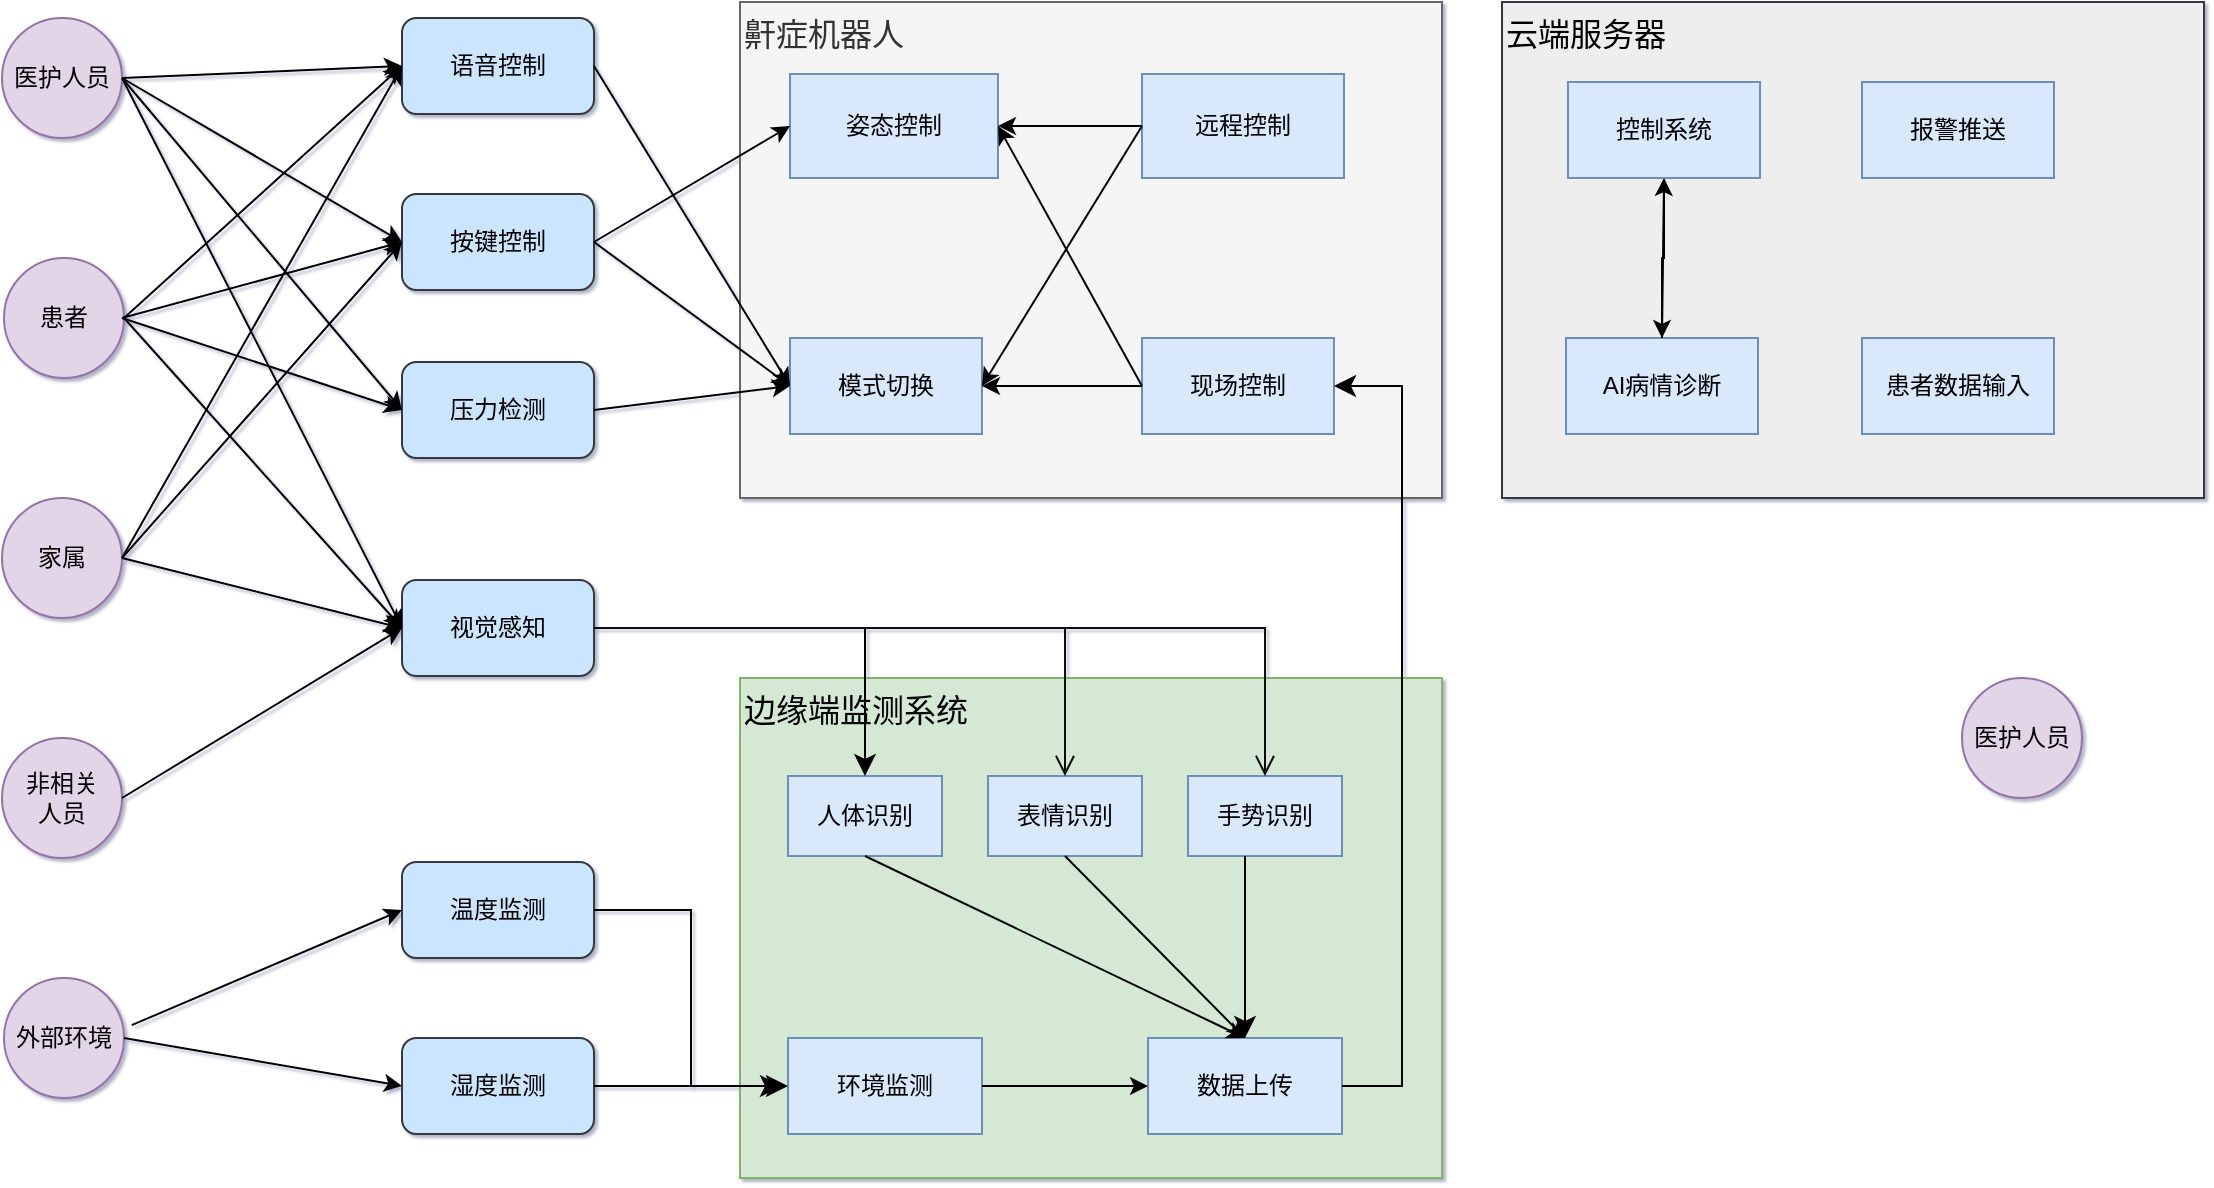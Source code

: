 <mxfile version="26.1.1">
  <diagram name="Page-1" id="c7558073-3199-34d8-9f00-42111426c3f3">
    <mxGraphModel dx="1311" dy="642" grid="1" gridSize="10" guides="1" tooltips="1" connect="1" arrows="1" fold="1" page="1" pageScale="1" pageWidth="1169" pageHeight="1654" background="none" math="0" shadow="1">
      <root>
        <mxCell id="0" />
        <mxCell id="1" parent="0" />
        <mxCell id="SXDvE0RAGK1XXc-n6YuC-122" value="&lt;font style=&quot;font-size: 16px;&quot;&gt;边缘端监测系统&lt;/font&gt;" style="rounded=0;whiteSpace=wrap;html=1;fillColor=#d5e8d4;strokeColor=#82b366;align=left;verticalAlign=top;" vertex="1" parent="1">
          <mxGeometry x="569" y="480" width="351" height="250" as="geometry" />
        </mxCell>
        <mxCell id="SXDvE0RAGK1XXc-n6YuC-111" value="&lt;font style=&quot;font-size: 16px;&quot;&gt;鼾症机器人&lt;/font&gt;" style="rounded=0;whiteSpace=wrap;html=1;fillColor=#f5f5f5;fontColor=#333333;strokeColor=#666666;align=left;verticalAlign=top;" vertex="1" parent="1">
          <mxGeometry x="569" y="142" width="351" height="248" as="geometry" />
        </mxCell>
        <mxCell id="SXDvE0RAGK1XXc-n6YuC-97" value="医护人员" style="ellipse;whiteSpace=wrap;html=1;aspect=fixed;fillColor=#e1d5e7;strokeColor=#9673a6;" vertex="1" parent="1">
          <mxGeometry x="200" y="150" width="60" height="60" as="geometry" />
        </mxCell>
        <mxCell id="SXDvE0RAGK1XXc-n6YuC-98" value="家属" style="ellipse;whiteSpace=wrap;html=1;aspect=fixed;fillColor=#e1d5e7;strokeColor=#9673a6;" vertex="1" parent="1">
          <mxGeometry x="200" y="390" width="60" height="60" as="geometry" />
        </mxCell>
        <mxCell id="SXDvE0RAGK1XXc-n6YuC-99" value="患者" style="ellipse;whiteSpace=wrap;html=1;aspect=fixed;fillColor=#e1d5e7;strokeColor=#9673a6;" vertex="1" parent="1">
          <mxGeometry x="201" y="270" width="60" height="60" as="geometry" />
        </mxCell>
        <mxCell id="SXDvE0RAGK1XXc-n6YuC-100" value="&lt;div&gt;非相关&lt;/div&gt;&lt;div&gt;人员&lt;/div&gt;" style="ellipse;whiteSpace=wrap;html=1;aspect=fixed;fillColor=#e1d5e7;strokeColor=#9673a6;" vertex="1" parent="1">
          <mxGeometry x="200" y="510" width="60" height="60" as="geometry" />
        </mxCell>
        <mxCell id="SXDvE0RAGK1XXc-n6YuC-101" value="外部环境" style="ellipse;whiteSpace=wrap;html=1;aspect=fixed;fillColor=#e1d5e7;strokeColor=#9673a6;" vertex="1" parent="1">
          <mxGeometry x="201" y="630" width="60" height="60" as="geometry" />
        </mxCell>
        <mxCell id="SXDvE0RAGK1XXc-n6YuC-102" value="语音控制" style="rounded=1;whiteSpace=wrap;html=1;fillColor=#cce5ff;strokeColor=#36393d;" vertex="1" parent="1">
          <mxGeometry x="400" y="150" width="96" height="48" as="geometry" />
        </mxCell>
        <mxCell id="SXDvE0RAGK1XXc-n6YuC-103" value="按键控制" style="rounded=1;whiteSpace=wrap;html=1;fillColor=#cce5ff;strokeColor=#36393d;" vertex="1" parent="1">
          <mxGeometry x="400" y="238" width="96" height="48" as="geometry" />
        </mxCell>
        <mxCell id="SXDvE0RAGK1XXc-n6YuC-104" value="压力检测" style="rounded=1;whiteSpace=wrap;html=1;fillColor=#cce5ff;strokeColor=#36393d;" vertex="1" parent="1">
          <mxGeometry x="400" y="322" width="96" height="48" as="geometry" />
        </mxCell>
        <mxCell id="SXDvE0RAGK1XXc-n6YuC-105" value="&lt;div&gt;视觉感知&lt;/div&gt;" style="rounded=1;whiteSpace=wrap;html=1;fillColor=#cce5ff;strokeColor=#36393d;" vertex="1" parent="1">
          <mxGeometry x="400" y="431" width="96" height="48" as="geometry" />
        </mxCell>
        <mxCell id="SXDvE0RAGK1XXc-n6YuC-106" value="温度监测" style="rounded=1;whiteSpace=wrap;html=1;fillColor=#cce5ff;strokeColor=#36393d;" vertex="1" parent="1">
          <mxGeometry x="400" y="572" width="96" height="48" as="geometry" />
        </mxCell>
        <mxCell id="SXDvE0RAGK1XXc-n6YuC-107" value="湿度监测" style="rounded=1;whiteSpace=wrap;html=1;fillColor=#cce5ff;strokeColor=#36393d;" vertex="1" parent="1">
          <mxGeometry x="400" y="660" width="96" height="48" as="geometry" />
        </mxCell>
        <mxCell id="SXDvE0RAGK1XXc-n6YuC-109" value="姿态控制" style="rounded=0;whiteSpace=wrap;html=1;fillColor=#dae8fc;strokeColor=#6c8ebf;" vertex="1" parent="1">
          <mxGeometry x="594" y="178" width="104" height="52" as="geometry" />
        </mxCell>
        <mxCell id="SXDvE0RAGK1XXc-n6YuC-114" value="远程控制" style="rounded=0;whiteSpace=wrap;html=1;fillColor=#dae8fc;strokeColor=#6c8ebf;" vertex="1" parent="1">
          <mxGeometry x="770" y="178" width="101" height="52" as="geometry" />
        </mxCell>
        <mxCell id="SXDvE0RAGK1XXc-n6YuC-116" value="现场控制" style="rounded=0;whiteSpace=wrap;html=1;fillColor=#dae8fc;strokeColor=#6c8ebf;" vertex="1" parent="1">
          <mxGeometry x="770" y="310" width="96" height="48" as="geometry" />
        </mxCell>
        <mxCell id="SXDvE0RAGK1XXc-n6YuC-117" value="模式切换" style="rounded=0;whiteSpace=wrap;html=1;fillColor=#dae8fc;strokeColor=#6c8ebf;" vertex="1" parent="1">
          <mxGeometry x="594" y="310" width="96" height="48" as="geometry" />
        </mxCell>
        <mxCell id="SXDvE0RAGK1XXc-n6YuC-118" value="人体识别" style="rounded=0;whiteSpace=wrap;html=1;fillColor=#dae8fc;strokeColor=#6c8ebf;" vertex="1" parent="1">
          <mxGeometry x="593" y="529" width="77" height="40" as="geometry" />
        </mxCell>
        <mxCell id="SXDvE0RAGK1XXc-n6YuC-120" value="&lt;div&gt;环境监测&lt;/div&gt;" style="rounded=0;whiteSpace=wrap;html=1;fillColor=#dae8fc;strokeColor=#6c8ebf;" vertex="1" parent="1">
          <mxGeometry x="593" y="660" width="97" height="48" as="geometry" />
        </mxCell>
        <mxCell id="SXDvE0RAGK1XXc-n6YuC-121" value="数据上传" style="rounded=0;whiteSpace=wrap;html=1;fillColor=#dae8fc;strokeColor=#6c8ebf;" vertex="1" parent="1">
          <mxGeometry x="773" y="660" width="97" height="48" as="geometry" />
        </mxCell>
        <mxCell id="SXDvE0RAGK1XXc-n6YuC-124" value="表情识别" style="rounded=0;whiteSpace=wrap;html=1;fillColor=#dae8fc;strokeColor=#6c8ebf;" vertex="1" parent="1">
          <mxGeometry x="693" y="529" width="77" height="40" as="geometry" />
        </mxCell>
        <mxCell id="SXDvE0RAGK1XXc-n6YuC-125" value="手势识别" style="rounded=0;whiteSpace=wrap;html=1;fillColor=#dae8fc;strokeColor=#6c8ebf;" vertex="1" parent="1">
          <mxGeometry x="793" y="529" width="77" height="40" as="geometry" />
        </mxCell>
        <mxCell id="SXDvE0RAGK1XXc-n6YuC-129" value="" style="endArrow=classic;html=1;rounded=0;exitX=1;exitY=0.5;exitDx=0;exitDy=0;entryX=0;entryY=0.5;entryDx=0;entryDy=0;" edge="1" parent="1" source="SXDvE0RAGK1XXc-n6YuC-97" target="SXDvE0RAGK1XXc-n6YuC-102">
          <mxGeometry width="50" height="50" relative="1" as="geometry">
            <mxPoint x="600" y="430" as="sourcePoint" />
            <mxPoint x="650" y="380" as="targetPoint" />
          </mxGeometry>
        </mxCell>
        <mxCell id="SXDvE0RAGK1XXc-n6YuC-130" value="" style="endArrow=classic;html=1;rounded=0;exitX=1;exitY=0.5;exitDx=0;exitDy=0;entryX=0;entryY=0.5;entryDx=0;entryDy=0;" edge="1" parent="1" source="SXDvE0RAGK1XXc-n6YuC-97" target="SXDvE0RAGK1XXc-n6YuC-103">
          <mxGeometry width="50" height="50" relative="1" as="geometry">
            <mxPoint x="290" y="200" as="sourcePoint" />
            <mxPoint x="410" y="190" as="targetPoint" />
          </mxGeometry>
        </mxCell>
        <mxCell id="SXDvE0RAGK1XXc-n6YuC-131" value="" style="endArrow=classic;html=1;rounded=0;entryX=0;entryY=0.5;entryDx=0;entryDy=0;" edge="1" parent="1" target="SXDvE0RAGK1XXc-n6YuC-104">
          <mxGeometry width="50" height="50" relative="1" as="geometry">
            <mxPoint x="260" y="180" as="sourcePoint" />
            <mxPoint x="420" y="200" as="targetPoint" />
          </mxGeometry>
        </mxCell>
        <mxCell id="SXDvE0RAGK1XXc-n6YuC-132" value="" style="endArrow=classic;html=1;rounded=0;entryX=0;entryY=0.5;entryDx=0;entryDy=0;" edge="1" parent="1" target="SXDvE0RAGK1XXc-n6YuC-105">
          <mxGeometry width="50" height="50" relative="1" as="geometry">
            <mxPoint x="260" y="180" as="sourcePoint" />
            <mxPoint x="430" y="210" as="targetPoint" />
          </mxGeometry>
        </mxCell>
        <mxCell id="SXDvE0RAGK1XXc-n6YuC-133" value="" style="endArrow=classic;html=1;rounded=0;exitX=1;exitY=0.5;exitDx=0;exitDy=0;entryX=0;entryY=0.5;entryDx=0;entryDy=0;" edge="1" parent="1" source="SXDvE0RAGK1XXc-n6YuC-99" target="SXDvE0RAGK1XXc-n6YuC-102">
          <mxGeometry width="50" height="50" relative="1" as="geometry">
            <mxPoint x="320" y="230" as="sourcePoint" />
            <mxPoint x="440" y="220" as="targetPoint" />
          </mxGeometry>
        </mxCell>
        <mxCell id="SXDvE0RAGK1XXc-n6YuC-134" value="" style="endArrow=classic;html=1;rounded=0;entryX=0;entryY=0.5;entryDx=0;entryDy=0;" edge="1" parent="1" target="SXDvE0RAGK1XXc-n6YuC-103">
          <mxGeometry width="50" height="50" relative="1" as="geometry">
            <mxPoint x="260" y="300" as="sourcePoint" />
            <mxPoint x="450" y="230" as="targetPoint" />
          </mxGeometry>
        </mxCell>
        <mxCell id="SXDvE0RAGK1XXc-n6YuC-135" value="" style="endArrow=classic;html=1;rounded=0;entryX=0;entryY=0.5;entryDx=0;entryDy=0;" edge="1" parent="1" target="SXDvE0RAGK1XXc-n6YuC-104">
          <mxGeometry width="50" height="50" relative="1" as="geometry">
            <mxPoint x="260" y="300" as="sourcePoint" />
            <mxPoint x="460" y="240" as="targetPoint" />
          </mxGeometry>
        </mxCell>
        <mxCell id="SXDvE0RAGK1XXc-n6YuC-136" value="" style="endArrow=classic;html=1;rounded=0;exitX=1;exitY=0.5;exitDx=0;exitDy=0;entryX=0;entryY=0.5;entryDx=0;entryDy=0;" edge="1" parent="1" source="SXDvE0RAGK1XXc-n6YuC-99" target="SXDvE0RAGK1XXc-n6YuC-105">
          <mxGeometry width="50" height="50" relative="1" as="geometry">
            <mxPoint x="350" y="260" as="sourcePoint" />
            <mxPoint x="400" y="470" as="targetPoint" />
          </mxGeometry>
        </mxCell>
        <mxCell id="SXDvE0RAGK1XXc-n6YuC-137" value="" style="endArrow=classic;html=1;rounded=0;exitX=1;exitY=0.5;exitDx=0;exitDy=0;entryX=0;entryY=0.5;entryDx=0;entryDy=0;" edge="1" parent="1" source="SXDvE0RAGK1XXc-n6YuC-98" target="SXDvE0RAGK1XXc-n6YuC-102">
          <mxGeometry width="50" height="50" relative="1" as="geometry">
            <mxPoint x="360" y="270" as="sourcePoint" />
            <mxPoint x="480" y="260" as="targetPoint" />
          </mxGeometry>
        </mxCell>
        <mxCell id="SXDvE0RAGK1XXc-n6YuC-138" value="" style="endArrow=classic;html=1;rounded=0;entryX=0;entryY=0.5;entryDx=0;entryDy=0;exitX=1;exitY=0.5;exitDx=0;exitDy=0;" edge="1" parent="1" source="SXDvE0RAGK1XXc-n6YuC-98" target="SXDvE0RAGK1XXc-n6YuC-103">
          <mxGeometry width="50" height="50" relative="1" as="geometry">
            <mxPoint x="280" y="430" as="sourcePoint" />
            <mxPoint x="490" y="270" as="targetPoint" />
          </mxGeometry>
        </mxCell>
        <mxCell id="SXDvE0RAGK1XXc-n6YuC-139" value="" style="endArrow=classic;html=1;rounded=0;exitX=1;exitY=0.5;exitDx=0;exitDy=0;entryX=0;entryY=0.5;entryDx=0;entryDy=0;" edge="1" parent="1" source="SXDvE0RAGK1XXc-n6YuC-98" target="SXDvE0RAGK1XXc-n6YuC-105">
          <mxGeometry width="50" height="50" relative="1" as="geometry">
            <mxPoint x="380" y="290" as="sourcePoint" />
            <mxPoint x="400" y="470" as="targetPoint" />
          </mxGeometry>
        </mxCell>
        <mxCell id="SXDvE0RAGK1XXc-n6YuC-140" value="" style="endArrow=classic;html=1;rounded=0;exitX=1;exitY=0.5;exitDx=0;exitDy=0;entryX=0;entryY=0.5;entryDx=0;entryDy=0;" edge="1" parent="1" source="SXDvE0RAGK1XXc-n6YuC-100" target="SXDvE0RAGK1XXc-n6YuC-105">
          <mxGeometry width="50" height="50" relative="1" as="geometry">
            <mxPoint x="390" y="300" as="sourcePoint" />
            <mxPoint x="400" y="460" as="targetPoint" />
          </mxGeometry>
        </mxCell>
        <mxCell id="SXDvE0RAGK1XXc-n6YuC-141" value="" style="endArrow=classic;html=1;rounded=0;exitX=1.064;exitY=0.393;exitDx=0;exitDy=0;entryX=0;entryY=0.5;entryDx=0;entryDy=0;exitPerimeter=0;" edge="1" parent="1" source="SXDvE0RAGK1XXc-n6YuC-101" target="SXDvE0RAGK1XXc-n6YuC-106">
          <mxGeometry width="50" height="50" relative="1" as="geometry">
            <mxPoint x="400" y="310" as="sourcePoint" />
            <mxPoint x="520" y="300" as="targetPoint" />
          </mxGeometry>
        </mxCell>
        <mxCell id="SXDvE0RAGK1XXc-n6YuC-142" value="" style="endArrow=classic;html=1;rounded=0;entryX=0;entryY=0.5;entryDx=0;entryDy=0;exitX=1;exitY=0.5;exitDx=0;exitDy=0;" edge="1" parent="1" source="SXDvE0RAGK1XXc-n6YuC-101" target="SXDvE0RAGK1XXc-n6YuC-107">
          <mxGeometry width="50" height="50" relative="1" as="geometry">
            <mxPoint x="290" y="670" as="sourcePoint" />
            <mxPoint x="410" y="598" as="targetPoint" />
          </mxGeometry>
        </mxCell>
        <mxCell id="SXDvE0RAGK1XXc-n6YuC-143" value="" style="endArrow=classic;html=1;rounded=0;exitX=1;exitY=0.5;exitDx=0;exitDy=0;entryX=0;entryY=0.5;entryDx=0;entryDy=0;" edge="1" parent="1" source="SXDvE0RAGK1XXc-n6YuC-102" target="SXDvE0RAGK1XXc-n6YuC-117">
          <mxGeometry width="50" height="50" relative="1" as="geometry">
            <mxPoint x="520" y="193" as="sourcePoint" />
            <mxPoint x="634" y="120" as="targetPoint" />
          </mxGeometry>
        </mxCell>
        <mxCell id="SXDvE0RAGK1XXc-n6YuC-144" value="" style="endArrow=classic;html=1;rounded=0;entryX=0;entryY=0.5;entryDx=0;entryDy=0;exitX=1;exitY=0.5;exitDx=0;exitDy=0;" edge="1" parent="1" source="SXDvE0RAGK1XXc-n6YuC-103" target="SXDvE0RAGK1XXc-n6YuC-109">
          <mxGeometry width="50" height="50" relative="1" as="geometry">
            <mxPoint x="520" y="180" as="sourcePoint" />
            <mxPoint x="620" y="338" as="targetPoint" />
          </mxGeometry>
        </mxCell>
        <mxCell id="SXDvE0RAGK1XXc-n6YuC-145" value="" style="endArrow=classic;html=1;rounded=0;entryX=0;entryY=0.5;entryDx=0;entryDy=0;exitX=1;exitY=0.5;exitDx=0;exitDy=0;" edge="1" parent="1" source="SXDvE0RAGK1XXc-n6YuC-103" target="SXDvE0RAGK1XXc-n6YuC-117">
          <mxGeometry width="50" height="50" relative="1" as="geometry">
            <mxPoint x="530" y="278" as="sourcePoint" />
            <mxPoint x="620" y="218" as="targetPoint" />
          </mxGeometry>
        </mxCell>
        <mxCell id="SXDvE0RAGK1XXc-n6YuC-146" value="" style="endArrow=classic;html=1;rounded=0;exitX=1;exitY=0.5;exitDx=0;exitDy=0;entryX=0;entryY=0.5;entryDx=0;entryDy=0;" edge="1" parent="1" source="SXDvE0RAGK1XXc-n6YuC-104" target="SXDvE0RAGK1XXc-n6YuC-117">
          <mxGeometry width="50" height="50" relative="1" as="geometry">
            <mxPoint x="540" y="288" as="sourcePoint" />
            <mxPoint x="630" y="228" as="targetPoint" />
          </mxGeometry>
        </mxCell>
        <mxCell id="SXDvE0RAGK1XXc-n6YuC-147" value="" style="endArrow=classic;html=1;rounded=0;entryX=1;entryY=0.5;entryDx=0;entryDy=0;exitX=0;exitY=0.5;exitDx=0;exitDy=0;" edge="1" parent="1" source="SXDvE0RAGK1XXc-n6YuC-114" target="SXDvE0RAGK1XXc-n6YuC-109">
          <mxGeometry width="50" height="50" relative="1" as="geometry">
            <mxPoint x="550" y="298" as="sourcePoint" />
            <mxPoint x="640" y="238" as="targetPoint" />
          </mxGeometry>
        </mxCell>
        <mxCell id="SXDvE0RAGK1XXc-n6YuC-148" value="" style="endArrow=classic;html=1;rounded=0;entryX=1;entryY=0.5;entryDx=0;entryDy=0;exitX=0;exitY=0.5;exitDx=0;exitDy=0;" edge="1" parent="1" source="SXDvE0RAGK1XXc-n6YuC-114" target="SXDvE0RAGK1XXc-n6YuC-117">
          <mxGeometry width="50" height="50" relative="1" as="geometry">
            <mxPoint x="810" y="210" as="sourcePoint" />
            <mxPoint x="740" y="218" as="targetPoint" />
          </mxGeometry>
        </mxCell>
        <mxCell id="SXDvE0RAGK1XXc-n6YuC-149" value="" style="endArrow=classic;html=1;rounded=0;entryX=1;entryY=0.5;entryDx=0;entryDy=0;exitX=0;exitY=0.5;exitDx=0;exitDy=0;" edge="1" parent="1" source="SXDvE0RAGK1XXc-n6YuC-116" target="SXDvE0RAGK1XXc-n6YuC-109">
          <mxGeometry width="50" height="50" relative="1" as="geometry">
            <mxPoint x="815" y="218" as="sourcePoint" />
            <mxPoint x="740" y="338" as="targetPoint" />
          </mxGeometry>
        </mxCell>
        <mxCell id="SXDvE0RAGK1XXc-n6YuC-150" value="" style="endArrow=classic;html=1;rounded=0;entryX=1;entryY=0.5;entryDx=0;entryDy=0;exitX=0;exitY=0.5;exitDx=0;exitDy=0;" edge="1" parent="1" source="SXDvE0RAGK1XXc-n6YuC-116" target="SXDvE0RAGK1XXc-n6YuC-117">
          <mxGeometry width="50" height="50" relative="1" as="geometry">
            <mxPoint x="815" y="218" as="sourcePoint" />
            <mxPoint x="740" y="218" as="targetPoint" />
          </mxGeometry>
        </mxCell>
        <mxCell id="SXDvE0RAGK1XXc-n6YuC-152" value="" style="edgeStyle=elbowEdgeStyle;elbow=horizontal;endArrow=classic;html=1;curved=0;rounded=0;endSize=8;startSize=8;" edge="1" parent="1" source="SXDvE0RAGK1XXc-n6YuC-106" target="SXDvE0RAGK1XXc-n6YuC-120">
          <mxGeometry width="50" height="50" relative="1" as="geometry">
            <mxPoint x="600" y="430" as="sourcePoint" />
            <mxPoint x="650" y="380" as="targetPoint" />
          </mxGeometry>
        </mxCell>
        <mxCell id="SXDvE0RAGK1XXc-n6YuC-153" value="" style="edgeStyle=segmentEdgeStyle;endArrow=classic;html=1;curved=0;rounded=0;endSize=8;startSize=8;exitX=1;exitY=0.5;exitDx=0;exitDy=0;entryX=0.5;entryY=0;entryDx=0;entryDy=0;" edge="1" parent="1" source="SXDvE0RAGK1XXc-n6YuC-105" target="SXDvE0RAGK1XXc-n6YuC-118">
          <mxGeometry width="50" height="50" relative="1" as="geometry">
            <mxPoint x="600" y="430" as="sourcePoint" />
            <mxPoint x="650" y="380" as="targetPoint" />
          </mxGeometry>
        </mxCell>
        <mxCell id="SXDvE0RAGK1XXc-n6YuC-155" value="" style="edgeStyle=orthogonalEdgeStyle;html=1;verticalAlign=bottom;endArrow=open;endSize=8;strokeColor=#0A0A0A;rounded=0;entryX=0.5;entryY=0;entryDx=0;entryDy=0;exitX=1;exitY=0.5;exitDx=0;exitDy=0;" edge="1" source="SXDvE0RAGK1XXc-n6YuC-105" parent="1" target="SXDvE0RAGK1XXc-n6YuC-124">
          <mxGeometry relative="1" as="geometry">
            <mxPoint x="700" y="450" as="targetPoint" />
            <mxPoint x="635" y="370" as="sourcePoint" />
          </mxGeometry>
        </mxCell>
        <mxCell id="SXDvE0RAGK1XXc-n6YuC-156" value="" style="edgeStyle=orthogonalEdgeStyle;html=1;verticalAlign=bottom;endArrow=open;endSize=8;strokeColor=#0A0A0A;rounded=0;entryX=0.5;entryY=0;entryDx=0;entryDy=0;exitX=1;exitY=0.5;exitDx=0;exitDy=0;" edge="1" parent="1" source="SXDvE0RAGK1XXc-n6YuC-105" target="SXDvE0RAGK1XXc-n6YuC-125">
          <mxGeometry relative="1" as="geometry">
            <mxPoint x="775" y="530" as="targetPoint" />
            <mxPoint x="530" y="460" as="sourcePoint" />
          </mxGeometry>
        </mxCell>
        <mxCell id="SXDvE0RAGK1XXc-n6YuC-159" value="" style="edgeStyle=elbowEdgeStyle;elbow=horizontal;endArrow=classic;html=1;curved=0;rounded=0;endSize=8;startSize=8;entryX=0.5;entryY=0;entryDx=0;entryDy=0;" edge="1" parent="1" source="SXDvE0RAGK1XXc-n6YuC-125" target="SXDvE0RAGK1XXc-n6YuC-121">
          <mxGeometry width="50" height="50" relative="1" as="geometry">
            <mxPoint x="845.908" y="560" as="sourcePoint" />
            <mxPoint x="846" y="660" as="targetPoint" />
          </mxGeometry>
        </mxCell>
        <mxCell id="SXDvE0RAGK1XXc-n6YuC-160" value="" style="edgeStyle=elbowEdgeStyle;elbow=horizontal;endArrow=classic;html=1;curved=0;rounded=0;endSize=8;startSize=8;exitX=1;exitY=0.5;exitDx=0;exitDy=0;" edge="1" parent="1" source="SXDvE0RAGK1XXc-n6YuC-107">
          <mxGeometry width="50" height="50" relative="1" as="geometry">
            <mxPoint x="506" y="606" as="sourcePoint" />
            <mxPoint x="590" y="684" as="targetPoint" />
          </mxGeometry>
        </mxCell>
        <mxCell id="SXDvE0RAGK1XXc-n6YuC-161" value="" style="endArrow=classic;html=1;rounded=0;exitX=0.5;exitY=1;exitDx=0;exitDy=0;entryX=0.5;entryY=0;entryDx=0;entryDy=0;" edge="1" parent="1" source="SXDvE0RAGK1XXc-n6YuC-118" target="SXDvE0RAGK1XXc-n6YuC-121">
          <mxGeometry width="50" height="50" relative="1" as="geometry">
            <mxPoint x="510" y="390" as="sourcePoint" />
            <mxPoint x="410" y="356" as="targetPoint" />
          </mxGeometry>
        </mxCell>
        <mxCell id="SXDvE0RAGK1XXc-n6YuC-162" value="" style="endArrow=classic;html=1;rounded=0;exitX=0.5;exitY=1;exitDx=0;exitDy=0;entryX=0.5;entryY=0;entryDx=0;entryDy=0;" edge="1" parent="1" source="SXDvE0RAGK1XXc-n6YuC-124" target="SXDvE0RAGK1XXc-n6YuC-121">
          <mxGeometry width="50" height="50" relative="1" as="geometry">
            <mxPoint x="641" y="579" as="sourcePoint" />
            <mxPoint x="857" y="670" as="targetPoint" />
          </mxGeometry>
        </mxCell>
        <mxCell id="SXDvE0RAGK1XXc-n6YuC-163" value="" style="endArrow=classic;html=1;rounded=0;exitX=1;exitY=0.5;exitDx=0;exitDy=0;entryX=0;entryY=0.5;entryDx=0;entryDy=0;" edge="1" parent="1" source="SXDvE0RAGK1XXc-n6YuC-120" target="SXDvE0RAGK1XXc-n6YuC-121">
          <mxGeometry width="50" height="50" relative="1" as="geometry">
            <mxPoint x="641" y="579" as="sourcePoint" />
            <mxPoint x="832" y="670" as="targetPoint" />
          </mxGeometry>
        </mxCell>
        <mxCell id="SXDvE0RAGK1XXc-n6YuC-164" value="" style="edgeStyle=elbowEdgeStyle;elbow=horizontal;endArrow=classic;html=1;curved=0;rounded=0;endSize=8;startSize=8;exitX=1;exitY=0.5;exitDx=0;exitDy=0;entryX=1;entryY=0.5;entryDx=0;entryDy=0;" edge="1" parent="1" source="SXDvE0RAGK1XXc-n6YuC-121" target="SXDvE0RAGK1XXc-n6YuC-116">
          <mxGeometry width="50" height="50" relative="1" as="geometry">
            <mxPoint x="506" y="606" as="sourcePoint" />
            <mxPoint x="603" y="694" as="targetPoint" />
            <Array as="points">
              <mxPoint x="900" y="510" />
            </Array>
          </mxGeometry>
        </mxCell>
        <mxCell id="SXDvE0RAGK1XXc-n6YuC-165" value="&lt;font style=&quot;font-size: 16px;&quot;&gt;云端服务器&lt;/font&gt;" style="rounded=0;whiteSpace=wrap;html=1;align=left;verticalAlign=top;fillColor=#eeeeee;strokeColor=#36393d;" vertex="1" parent="1">
          <mxGeometry x="950" y="142" width="351" height="248" as="geometry" />
        </mxCell>
        <mxCell id="SXDvE0RAGK1XXc-n6YuC-168" value="AI病情诊断" style="rounded=0;whiteSpace=wrap;html=1;fillColor=#dae8fc;strokeColor=#6c8ebf;" vertex="1" parent="1">
          <mxGeometry x="982" y="310" width="96" height="48" as="geometry" />
        </mxCell>
        <mxCell id="SXDvE0RAGK1XXc-n6YuC-170" value="医护人员" style="ellipse;whiteSpace=wrap;html=1;aspect=fixed;fillColor=#e1d5e7;strokeColor=#9673a6;" vertex="1" parent="1">
          <mxGeometry x="1180" y="480" width="60" height="60" as="geometry" />
        </mxCell>
        <mxCell id="SXDvE0RAGK1XXc-n6YuC-171" value="" style="endArrow=classic;html=1;rounded=0;exitX=0.5;exitY=0;exitDx=0;exitDy=0;entryX=0.5;entryY=1;entryDx=0;entryDy=0;" edge="1" parent="1" source="SXDvE0RAGK1XXc-n6YuC-168" target="SXDvE0RAGK1XXc-n6YuC-172">
          <mxGeometry width="50" height="50" relative="1" as="geometry">
            <mxPoint x="270" y="190" as="sourcePoint" />
            <mxPoint x="1027" y="230.0" as="targetPoint" />
          </mxGeometry>
        </mxCell>
        <mxCell id="SXDvE0RAGK1XXc-n6YuC-175" value="" style="edgeStyle=orthogonalEdgeStyle;rounded=0;orthogonalLoop=1;jettySize=auto;html=1;" edge="1" parent="1" source="SXDvE0RAGK1XXc-n6YuC-172" target="SXDvE0RAGK1XXc-n6YuC-168">
          <mxGeometry relative="1" as="geometry" />
        </mxCell>
        <mxCell id="SXDvE0RAGK1XXc-n6YuC-172" value="控制系统" style="rounded=0;whiteSpace=wrap;html=1;fillColor=#dae8fc;strokeColor=#6c8ebf;" vertex="1" parent="1">
          <mxGeometry x="983" y="182" width="96" height="48" as="geometry" />
        </mxCell>
        <mxCell id="SXDvE0RAGK1XXc-n6YuC-173" value="报警推送" style="rounded=0;whiteSpace=wrap;html=1;fillColor=#dae8fc;strokeColor=#6c8ebf;" vertex="1" parent="1">
          <mxGeometry x="1130" y="182" width="96" height="48" as="geometry" />
        </mxCell>
        <mxCell id="SXDvE0RAGK1XXc-n6YuC-174" value="患者数据输入" style="rounded=0;whiteSpace=wrap;html=1;fillColor=#dae8fc;strokeColor=#6c8ebf;" vertex="1" parent="1">
          <mxGeometry x="1130" y="310" width="96" height="48" as="geometry" />
        </mxCell>
      </root>
    </mxGraphModel>
  </diagram>
</mxfile>
